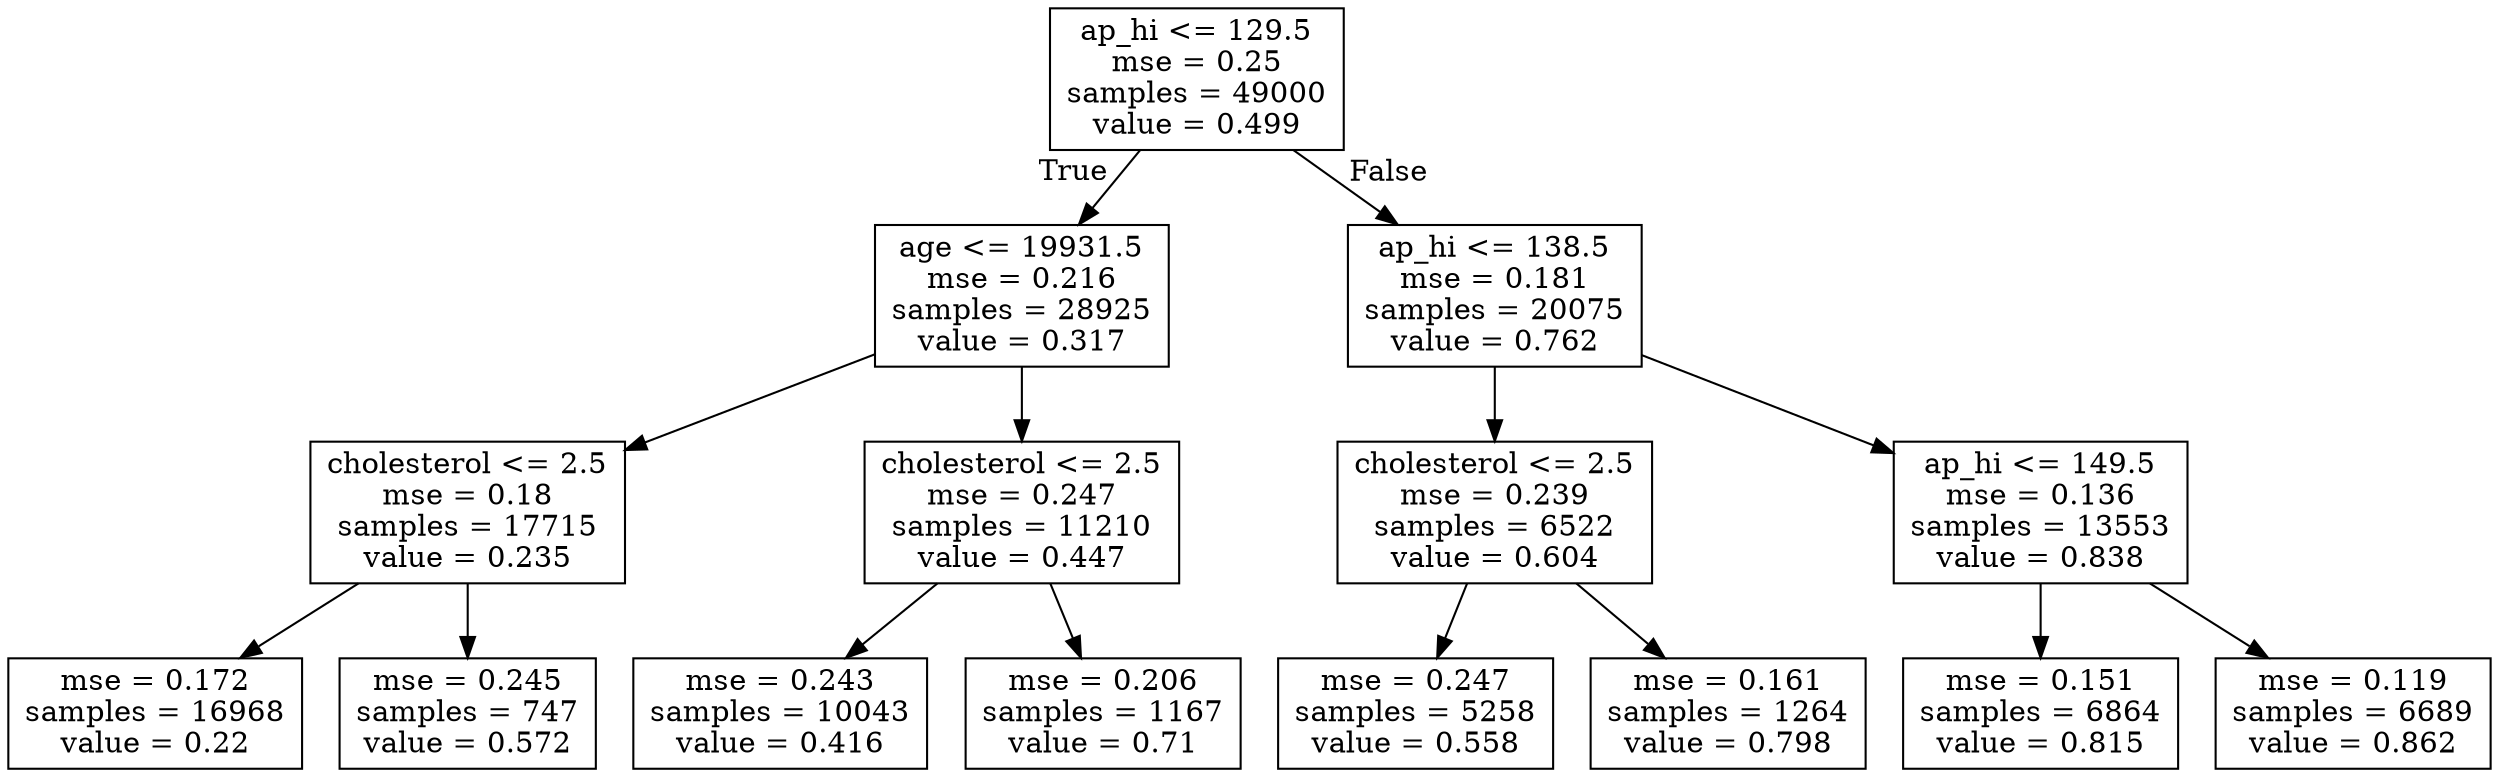 digraph Tree {
node [shape=box] ;
0 [label="ap_hi <= 129.5\nmse = 0.25\nsamples = 49000\nvalue = 0.499"] ;
1 [label="age <= 19931.5\nmse = 0.216\nsamples = 28925\nvalue = 0.317"] ;
0 -> 1 [labeldistance=2.5, labelangle=45, headlabel="True"] ;
2 [label="cholesterol <= 2.5\nmse = 0.18\nsamples = 17715\nvalue = 0.235"] ;
1 -> 2 ;
3 [label="mse = 0.172\nsamples = 16968\nvalue = 0.22"] ;
2 -> 3 ;
4 [label="mse = 0.245\nsamples = 747\nvalue = 0.572"] ;
2 -> 4 ;
5 [label="cholesterol <= 2.5\nmse = 0.247\nsamples = 11210\nvalue = 0.447"] ;
1 -> 5 ;
6 [label="mse = 0.243\nsamples = 10043\nvalue = 0.416"] ;
5 -> 6 ;
7 [label="mse = 0.206\nsamples = 1167\nvalue = 0.71"] ;
5 -> 7 ;
8 [label="ap_hi <= 138.5\nmse = 0.181\nsamples = 20075\nvalue = 0.762"] ;
0 -> 8 [labeldistance=2.5, labelangle=-45, headlabel="False"] ;
9 [label="cholesterol <= 2.5\nmse = 0.239\nsamples = 6522\nvalue = 0.604"] ;
8 -> 9 ;
10 [label="mse = 0.247\nsamples = 5258\nvalue = 0.558"] ;
9 -> 10 ;
11 [label="mse = 0.161\nsamples = 1264\nvalue = 0.798"] ;
9 -> 11 ;
12 [label="ap_hi <= 149.5\nmse = 0.136\nsamples = 13553\nvalue = 0.838"] ;
8 -> 12 ;
13 [label="mse = 0.151\nsamples = 6864\nvalue = 0.815"] ;
12 -> 13 ;
14 [label="mse = 0.119\nsamples = 6689\nvalue = 0.862"] ;
12 -> 14 ;
}